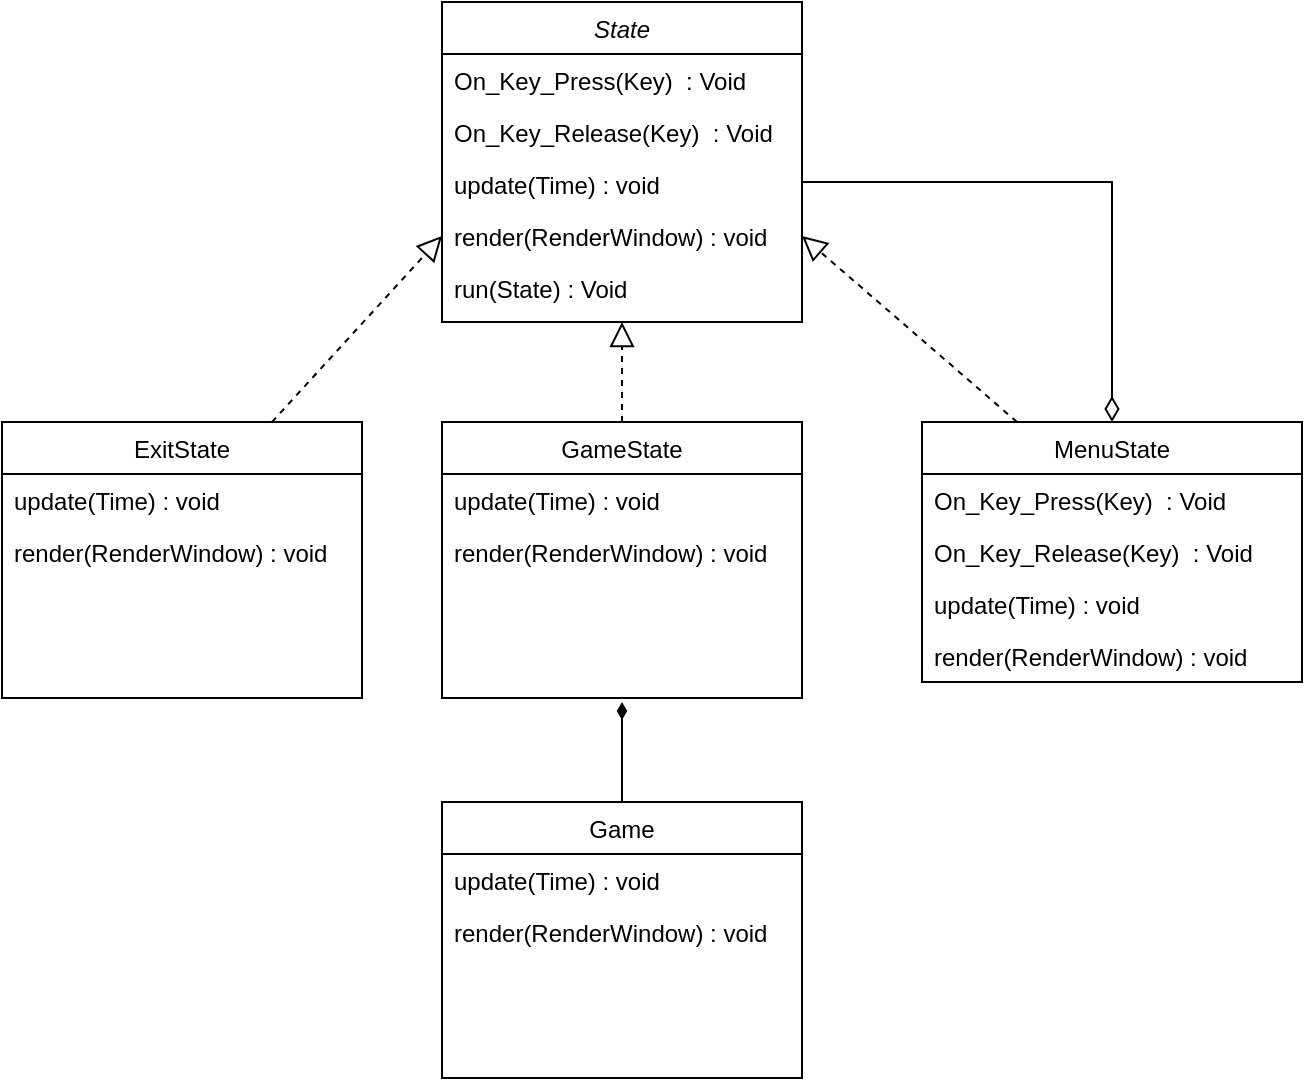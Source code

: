 <mxfile version="20.4.0" type="device"><diagram id="C5RBs43oDa-KdzZeNtuy" name="Page-1"><mxGraphModel dx="774" dy="784" grid="1" gridSize="10" guides="1" tooltips="1" connect="1" arrows="1" fold="1" page="1" pageScale="1" pageWidth="827" pageHeight="1169" math="0" shadow="0"><root><mxCell id="WIyWlLk6GJQsqaUBKTNV-0"/><mxCell id="WIyWlLk6GJQsqaUBKTNV-1" parent="WIyWlLk6GJQsqaUBKTNV-0"/><mxCell id="zkfFHV4jXpPFQw0GAbJ--0" value="State" style="swimlane;fontStyle=2;align=center;verticalAlign=top;childLayout=stackLayout;horizontal=1;startSize=26;horizontalStack=0;resizeParent=1;resizeLast=0;collapsible=1;marginBottom=0;rounded=0;shadow=0;strokeWidth=1;" parent="WIyWlLk6GJQsqaUBKTNV-1" vertex="1"><mxGeometry x="280" y="20" width="180" height="160" as="geometry"><mxRectangle x="230" y="140" width="160" height="26" as="alternateBounds"/></mxGeometry></mxCell><mxCell id="zkfFHV4jXpPFQw0GAbJ--1" value="On_Key_Press(Key)  : Void" style="text;align=left;verticalAlign=top;spacingLeft=4;spacingRight=4;overflow=hidden;rotatable=0;points=[[0,0.5],[1,0.5]];portConstraint=eastwest;" parent="zkfFHV4jXpPFQw0GAbJ--0" vertex="1"><mxGeometry y="26" width="180" height="26" as="geometry"/></mxCell><mxCell id="zkfFHV4jXpPFQw0GAbJ--2" value="On_Key_Release(Key)  : Void" style="text;align=left;verticalAlign=top;spacingLeft=4;spacingRight=4;overflow=hidden;rotatable=0;points=[[0,0.5],[1,0.5]];portConstraint=eastwest;rounded=0;shadow=0;html=0;" parent="zkfFHV4jXpPFQw0GAbJ--0" vertex="1"><mxGeometry y="52" width="180" height="26" as="geometry"/></mxCell><mxCell id="zkfFHV4jXpPFQw0GAbJ--3" value="update(Time) : void" style="text;align=left;verticalAlign=top;spacingLeft=4;spacingRight=4;overflow=hidden;rotatable=0;points=[[0,0.5],[1,0.5]];portConstraint=eastwest;rounded=0;shadow=0;html=0;" parent="zkfFHV4jXpPFQw0GAbJ--0" vertex="1"><mxGeometry y="78" width="180" height="26" as="geometry"/></mxCell><mxCell id="LrSkQhYEesbKD6hpUuGR-2" value="render(RenderWindow) : void" style="text;align=left;verticalAlign=top;spacingLeft=4;spacingRight=4;overflow=hidden;rotatable=0;points=[[0,0.5],[1,0.5]];portConstraint=eastwest;rounded=0;shadow=0;html=0;" vertex="1" parent="zkfFHV4jXpPFQw0GAbJ--0"><mxGeometry y="104" width="180" height="26" as="geometry"/></mxCell><mxCell id="LrSkQhYEesbKD6hpUuGR-3" value="run(State) : Void" style="text;align=left;verticalAlign=top;spacingLeft=4;spacingRight=4;overflow=hidden;rotatable=0;points=[[0,0.5],[1,0.5]];portConstraint=eastwest;rounded=0;shadow=0;html=0;" vertex="1" parent="zkfFHV4jXpPFQw0GAbJ--0"><mxGeometry y="130" width="180" height="26" as="geometry"/></mxCell><mxCell id="zkfFHV4jXpPFQw0GAbJ--6" value="GameState" style="swimlane;fontStyle=0;align=center;verticalAlign=top;childLayout=stackLayout;horizontal=1;startSize=26;horizontalStack=0;resizeParent=1;resizeLast=0;collapsible=1;marginBottom=0;rounded=0;shadow=0;strokeWidth=1;" parent="WIyWlLk6GJQsqaUBKTNV-1" vertex="1"><mxGeometry x="280" y="230" width="180" height="138" as="geometry"><mxRectangle x="130" y="380" width="160" height="26" as="alternateBounds"/></mxGeometry></mxCell><mxCell id="LrSkQhYEesbKD6hpUuGR-21" value="update(Time) : void" style="text;align=left;verticalAlign=top;spacingLeft=4;spacingRight=4;overflow=hidden;rotatable=0;points=[[0,0.5],[1,0.5]];portConstraint=eastwest;rounded=0;shadow=0;html=0;" vertex="1" parent="zkfFHV4jXpPFQw0GAbJ--6"><mxGeometry y="26" width="180" height="26" as="geometry"/></mxCell><mxCell id="LrSkQhYEesbKD6hpUuGR-22" value="render(RenderWindow) : void" style="text;align=left;verticalAlign=top;spacingLeft=4;spacingRight=4;overflow=hidden;rotatable=0;points=[[0,0.5],[1,0.5]];portConstraint=eastwest;rounded=0;shadow=0;html=0;" vertex="1" parent="zkfFHV4jXpPFQw0GAbJ--6"><mxGeometry y="52" width="180" height="26" as="geometry"/></mxCell><mxCell id="zkfFHV4jXpPFQw0GAbJ--12" value="" style="endArrow=block;endSize=10;endFill=0;shadow=0;strokeWidth=1;rounded=0;edgeStyle=elbowEdgeStyle;elbow=vertical;dashed=1;" parent="WIyWlLk6GJQsqaUBKTNV-1" source="zkfFHV4jXpPFQw0GAbJ--6" target="zkfFHV4jXpPFQw0GAbJ--0" edge="1"><mxGeometry width="160" relative="1" as="geometry"><mxPoint x="240" y="360" as="sourcePoint"/><mxPoint x="200" y="203" as="targetPoint"/></mxGeometry></mxCell><mxCell id="LrSkQhYEesbKD6hpUuGR-10" value="MenuState" style="swimlane;fontStyle=0;align=center;verticalAlign=top;childLayout=stackLayout;horizontal=1;startSize=26;horizontalStack=0;resizeParent=1;resizeLast=0;collapsible=1;marginBottom=0;rounded=0;shadow=0;strokeWidth=1;" vertex="1" parent="WIyWlLk6GJQsqaUBKTNV-1"><mxGeometry x="520" y="230" width="190" height="130" as="geometry"><mxRectangle x="130" y="380" width="160" height="26" as="alternateBounds"/></mxGeometry></mxCell><mxCell id="LrSkQhYEesbKD6hpUuGR-16" value="On_Key_Press(Key)  : Void" style="text;align=left;verticalAlign=top;spacingLeft=4;spacingRight=4;overflow=hidden;rotatable=0;points=[[0,0.5],[1,0.5]];portConstraint=eastwest;" vertex="1" parent="LrSkQhYEesbKD6hpUuGR-10"><mxGeometry y="26" width="190" height="26" as="geometry"/></mxCell><mxCell id="LrSkQhYEesbKD6hpUuGR-17" value="On_Key_Release(Key)  : Void" style="text;align=left;verticalAlign=top;spacingLeft=4;spacingRight=4;overflow=hidden;rotatable=0;points=[[0,0.5],[1,0.5]];portConstraint=eastwest;rounded=0;shadow=0;html=0;" vertex="1" parent="LrSkQhYEesbKD6hpUuGR-10"><mxGeometry y="52" width="190" height="26" as="geometry"/></mxCell><mxCell id="LrSkQhYEesbKD6hpUuGR-18" value="update(Time) : void" style="text;align=left;verticalAlign=top;spacingLeft=4;spacingRight=4;overflow=hidden;rotatable=0;points=[[0,0.5],[1,0.5]];portConstraint=eastwest;rounded=0;shadow=0;html=0;" vertex="1" parent="LrSkQhYEesbKD6hpUuGR-10"><mxGeometry y="78" width="190" height="26" as="geometry"/></mxCell><mxCell id="LrSkQhYEesbKD6hpUuGR-19" value="render(RenderWindow) : void" style="text;align=left;verticalAlign=top;spacingLeft=4;spacingRight=4;overflow=hidden;rotatable=0;points=[[0,0.5],[1,0.5]];portConstraint=eastwest;rounded=0;shadow=0;html=0;" vertex="1" parent="LrSkQhYEesbKD6hpUuGR-10"><mxGeometry y="104" width="190" height="26" as="geometry"/></mxCell><mxCell id="LrSkQhYEesbKD6hpUuGR-20" value="" style="endArrow=diamondThin;endSize=10;endFill=0;shadow=0;strokeWidth=1;rounded=0;edgeStyle=elbowEdgeStyle;elbow=vertical;entryX=0.5;entryY=0;entryDx=0;entryDy=0;exitX=1;exitY=0.5;exitDx=0;exitDy=0;" edge="1" parent="WIyWlLk6GJQsqaUBKTNV-1" source="zkfFHV4jXpPFQw0GAbJ--3" target="LrSkQhYEesbKD6hpUuGR-10"><mxGeometry width="160" relative="1" as="geometry"><mxPoint x="490" y="90" as="sourcePoint"/><mxPoint x="620" y="220" as="targetPoint"/><Array as="points"><mxPoint x="560" y="110"/><mxPoint x="615" y="90"/><mxPoint x="655" y="110"/></Array></mxGeometry></mxCell><mxCell id="LrSkQhYEesbKD6hpUuGR-23" value="" style="endArrow=block;endSize=10;endFill=0;shadow=0;strokeWidth=1;rounded=0;elbow=vertical;dashed=1;exitX=0.25;exitY=0;exitDx=0;exitDy=0;entryX=1;entryY=0.5;entryDx=0;entryDy=0;" edge="1" parent="WIyWlLk6GJQsqaUBKTNV-1" source="LrSkQhYEesbKD6hpUuGR-10" target="LrSkQhYEesbKD6hpUuGR-2"><mxGeometry width="160" relative="1" as="geometry"><mxPoint x="550" y="190" as="sourcePoint"/><mxPoint x="550" y="140" as="targetPoint"/></mxGeometry></mxCell><mxCell id="LrSkQhYEesbKD6hpUuGR-24" value="ExitState" style="swimlane;fontStyle=0;align=center;verticalAlign=top;childLayout=stackLayout;horizontal=1;startSize=26;horizontalStack=0;resizeParent=1;resizeLast=0;collapsible=1;marginBottom=0;rounded=0;shadow=0;strokeWidth=1;" vertex="1" parent="WIyWlLk6GJQsqaUBKTNV-1"><mxGeometry x="60" y="230" width="180" height="138" as="geometry"><mxRectangle x="130" y="380" width="160" height="26" as="alternateBounds"/></mxGeometry></mxCell><mxCell id="LrSkQhYEesbKD6hpUuGR-25" value="update(Time) : void" style="text;align=left;verticalAlign=top;spacingLeft=4;spacingRight=4;overflow=hidden;rotatable=0;points=[[0,0.5],[1,0.5]];portConstraint=eastwest;rounded=0;shadow=0;html=0;" vertex="1" parent="LrSkQhYEesbKD6hpUuGR-24"><mxGeometry y="26" width="180" height="26" as="geometry"/></mxCell><mxCell id="LrSkQhYEesbKD6hpUuGR-26" value="render(RenderWindow) : void" style="text;align=left;verticalAlign=top;spacingLeft=4;spacingRight=4;overflow=hidden;rotatable=0;points=[[0,0.5],[1,0.5]];portConstraint=eastwest;rounded=0;shadow=0;html=0;" vertex="1" parent="LrSkQhYEesbKD6hpUuGR-24"><mxGeometry y="52" width="180" height="26" as="geometry"/></mxCell><mxCell id="LrSkQhYEesbKD6hpUuGR-27" value="" style="endArrow=block;endSize=10;endFill=0;shadow=0;strokeWidth=1;rounded=0;elbow=vertical;dashed=1;exitX=0.75;exitY=0;exitDx=0;exitDy=0;entryX=0;entryY=0.5;entryDx=0;entryDy=0;" edge="1" parent="WIyWlLk6GJQsqaUBKTNV-1" source="LrSkQhYEesbKD6hpUuGR-24" target="LrSkQhYEesbKD6hpUuGR-2"><mxGeometry width="160" relative="1" as="geometry"><mxPoint x="220" y="203" as="sourcePoint"/><mxPoint x="72.5" y="110" as="targetPoint"/></mxGeometry></mxCell><mxCell id="LrSkQhYEesbKD6hpUuGR-31" value="" style="edgeStyle=none;rounded=0;orthogonalLoop=1;jettySize=auto;html=1;endArrow=diamondThin;endFill=1;" edge="1" parent="WIyWlLk6GJQsqaUBKTNV-1" source="LrSkQhYEesbKD6hpUuGR-28"><mxGeometry relative="1" as="geometry"><mxPoint x="370" y="370" as="targetPoint"/></mxGeometry></mxCell><mxCell id="LrSkQhYEesbKD6hpUuGR-28" value="Game" style="swimlane;fontStyle=0;align=center;verticalAlign=top;childLayout=stackLayout;horizontal=1;startSize=26;horizontalStack=0;resizeParent=1;resizeLast=0;collapsible=1;marginBottom=0;rounded=0;shadow=0;strokeWidth=1;" vertex="1" parent="WIyWlLk6GJQsqaUBKTNV-1"><mxGeometry x="280" y="420" width="180" height="138" as="geometry"><mxRectangle x="130" y="380" width="160" height="26" as="alternateBounds"/></mxGeometry></mxCell><mxCell id="LrSkQhYEesbKD6hpUuGR-29" value="update(Time) : void" style="text;align=left;verticalAlign=top;spacingLeft=4;spacingRight=4;overflow=hidden;rotatable=0;points=[[0,0.5],[1,0.5]];portConstraint=eastwest;rounded=0;shadow=0;html=0;" vertex="1" parent="LrSkQhYEesbKD6hpUuGR-28"><mxGeometry y="26" width="180" height="26" as="geometry"/></mxCell><mxCell id="LrSkQhYEesbKD6hpUuGR-30" value="render(RenderWindow) : void" style="text;align=left;verticalAlign=top;spacingLeft=4;spacingRight=4;overflow=hidden;rotatable=0;points=[[0,0.5],[1,0.5]];portConstraint=eastwest;rounded=0;shadow=0;html=0;" vertex="1" parent="LrSkQhYEesbKD6hpUuGR-28"><mxGeometry y="52" width="180" height="26" as="geometry"/></mxCell></root></mxGraphModel></diagram></mxfile>
